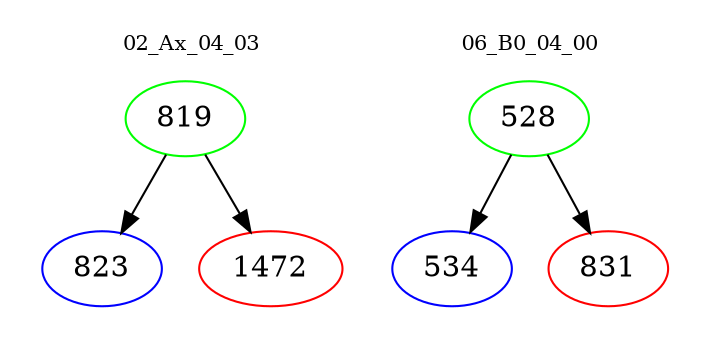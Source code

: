digraph{
subgraph cluster_0 {
color = white
label = "02_Ax_04_03";
fontsize=10;
T0_819 [label="819", color="green"]
T0_819 -> T0_823 [color="black"]
T0_823 [label="823", color="blue"]
T0_819 -> T0_1472 [color="black"]
T0_1472 [label="1472", color="red"]
}
subgraph cluster_1 {
color = white
label = "06_B0_04_00";
fontsize=10;
T1_528 [label="528", color="green"]
T1_528 -> T1_534 [color="black"]
T1_534 [label="534", color="blue"]
T1_528 -> T1_831 [color="black"]
T1_831 [label="831", color="red"]
}
}
